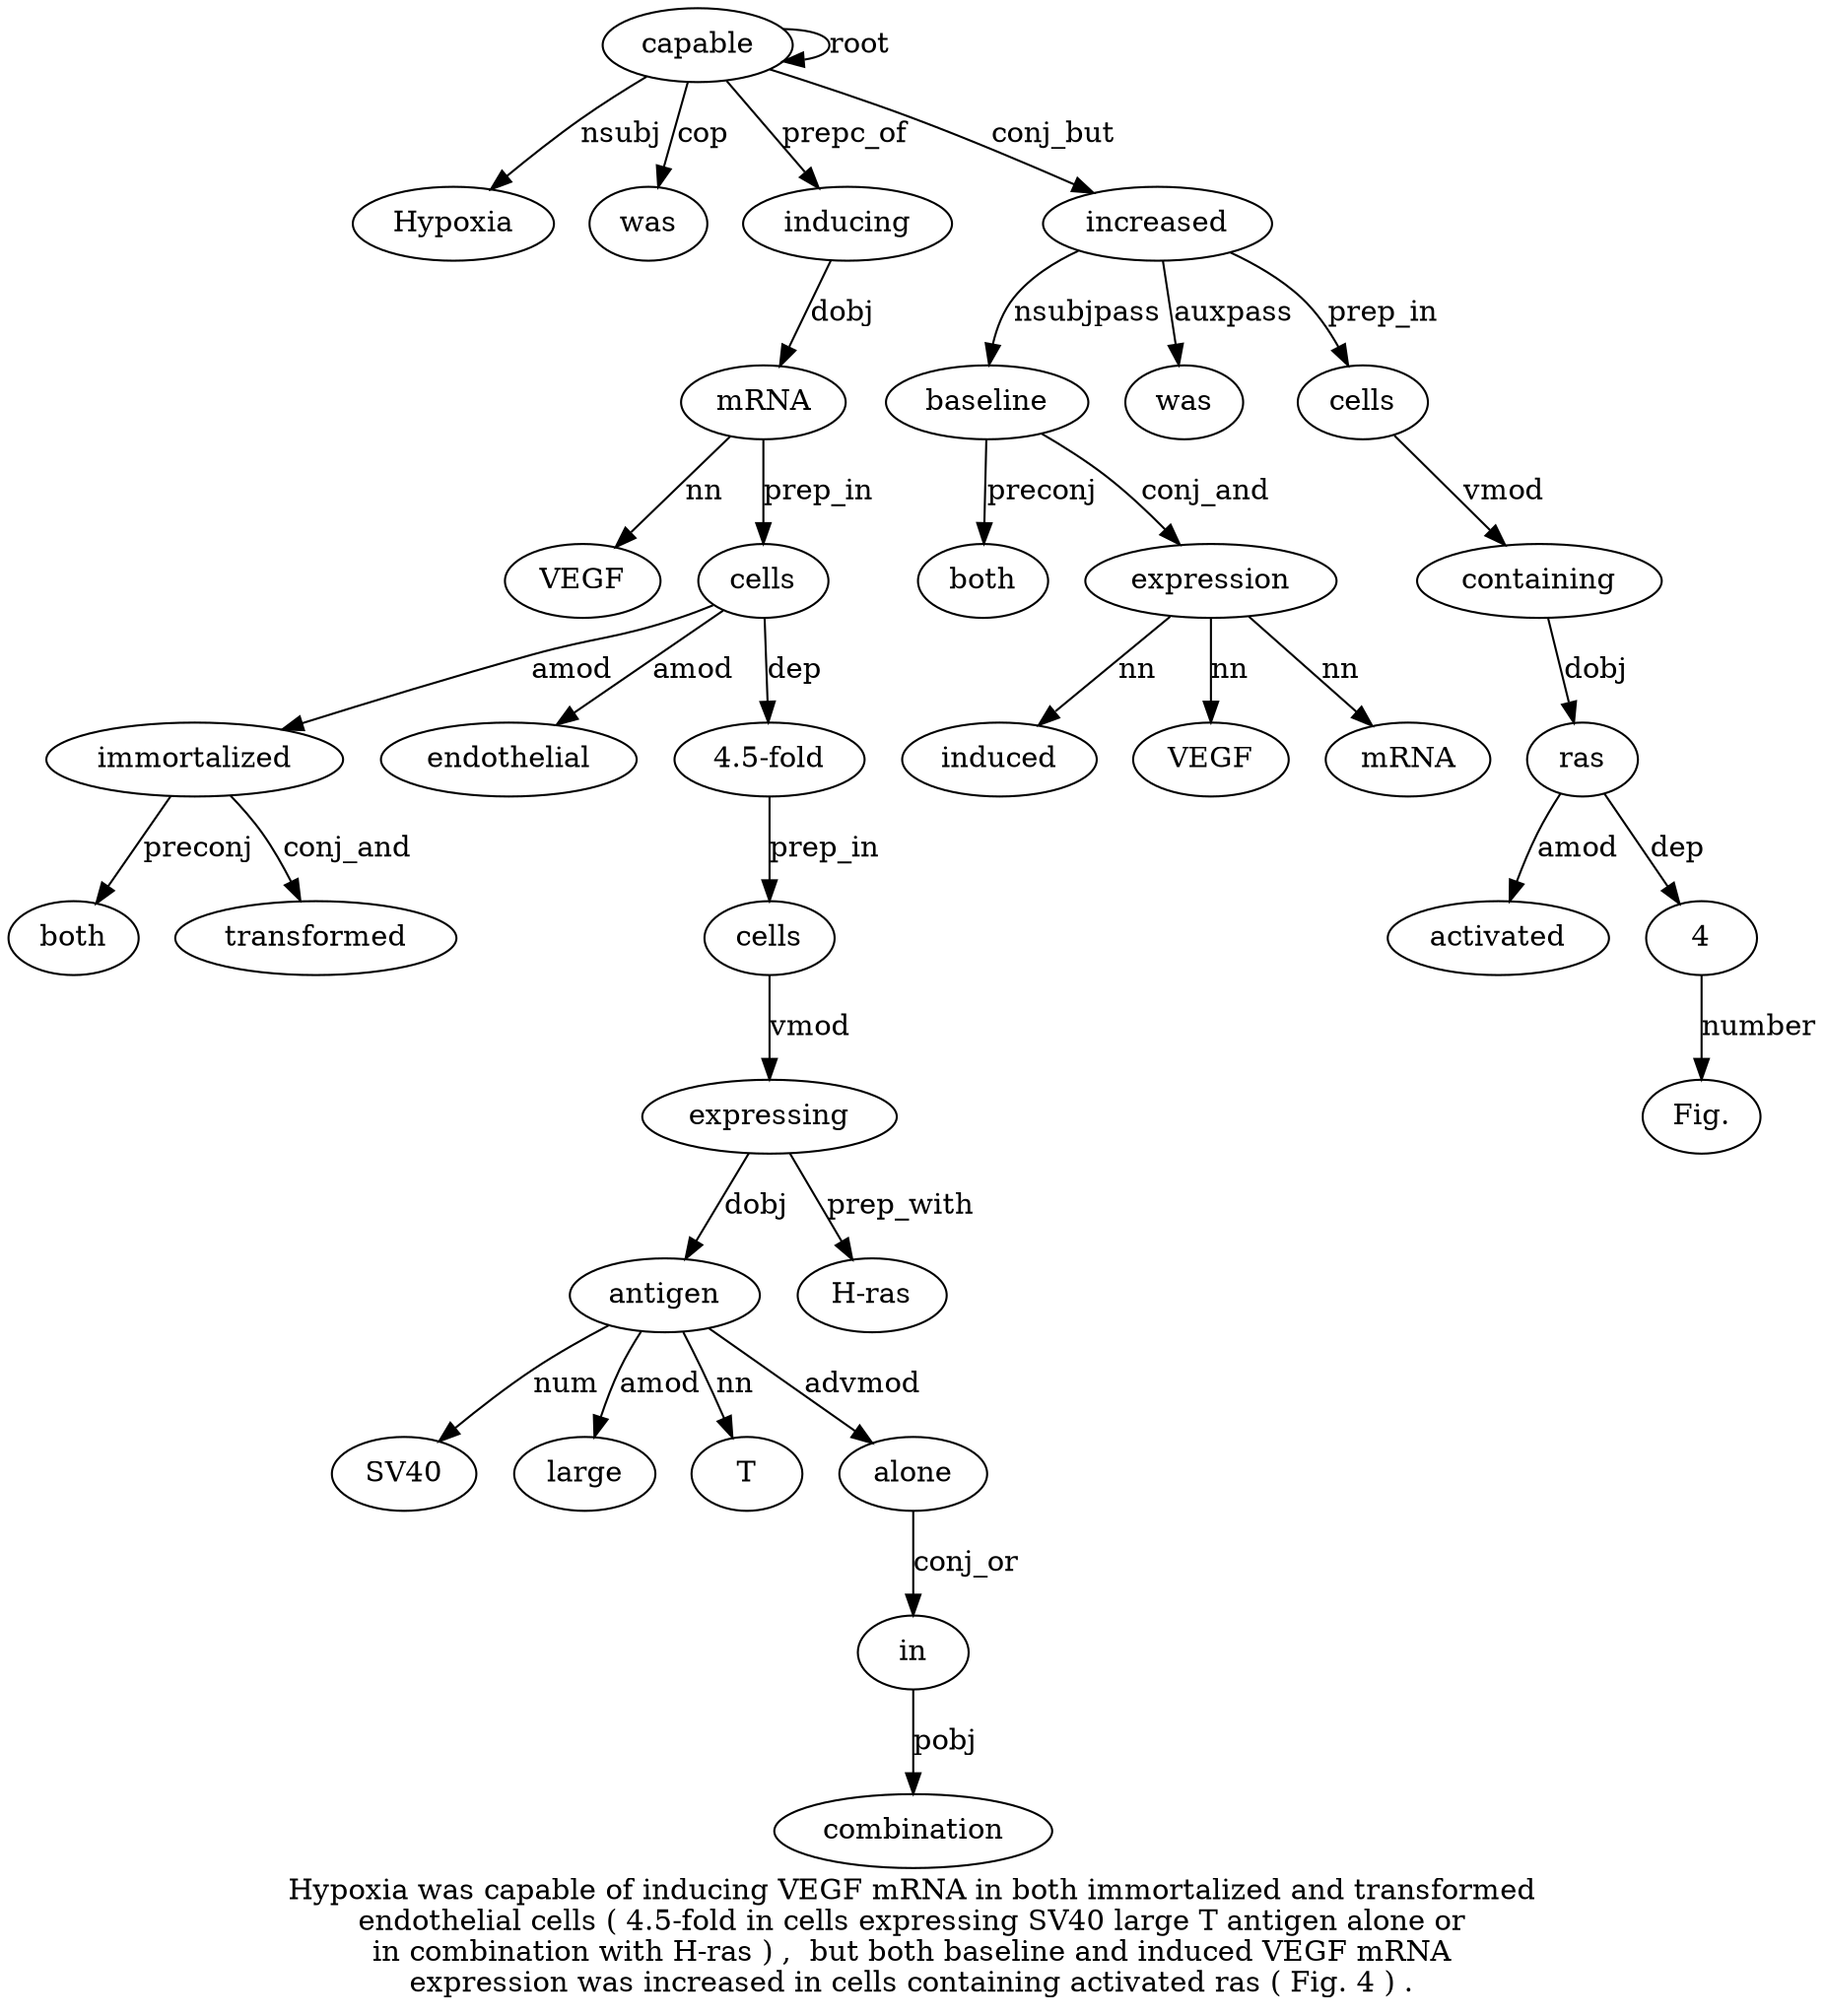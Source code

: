 digraph "Hypoxia was capable of inducing VEGF mRNA in both immortalized and transformed endothelial cells ( 4.5-fold in cells expressing SV40 large T antigen alone or in combination with H-ras ) ,  but both baseline and induced VEGF mRNA expression was increased in cells containing activated ras ( Fig. 4 ) ." {
label="Hypoxia was capable of inducing VEGF mRNA in both immortalized and transformed
endothelial cells ( 4.5-fold in cells expressing SV40 large T antigen alone or
in combination with H-ras ) ,  but both baseline and induced VEGF mRNA
expression was increased in cells containing activated ras ( Fig. 4 ) .";
capable3 [style=filled, fillcolor=white, label=capable];
Hypoxia1 [style=filled, fillcolor=white, label=Hypoxia];
capable3 -> Hypoxia1  [label=nsubj];
was2 [style=filled, fillcolor=white, label=was];
capable3 -> was2  [label=cop];
capable3 -> capable3  [label=root];
inducing5 [style=filled, fillcolor=white, label=inducing];
capable3 -> inducing5  [label=prepc_of];
mRNA7 [style=filled, fillcolor=white, label=mRNA];
VEGF6 [style=filled, fillcolor=white, label=VEGF];
mRNA7 -> VEGF6  [label=nn];
inducing5 -> mRNA7  [label=dobj];
immortalized10 [style=filled, fillcolor=white, label=immortalized];
both9 [style=filled, fillcolor=white, label=both];
immortalized10 -> both9  [label=preconj];
cells14 [style=filled, fillcolor=white, label=cells];
cells14 -> immortalized10  [label=amod];
transformed12 [style=filled, fillcolor=white, label=transformed];
immortalized10 -> transformed12  [label=conj_and];
endothelial13 [style=filled, fillcolor=white, label=endothelial];
cells14 -> endothelial13  [label=amod];
mRNA7 -> cells14  [label=prep_in];
"4.5-fold16" [style=filled, fillcolor=white, label="4.5-fold"];
cells14 -> "4.5-fold16"  [label=dep];
cells18 [style=filled, fillcolor=white, label=cells];
"4.5-fold16" -> cells18  [label=prep_in];
expressing19 [style=filled, fillcolor=white, label=expressing];
cells18 -> expressing19  [label=vmod];
antigen23 [style=filled, fillcolor=white, label=antigen];
SV402 [style=filled, fillcolor=white, label=SV40];
antigen23 -> SV402  [label=num];
large21 [style=filled, fillcolor=white, label=large];
antigen23 -> large21  [label=amod];
T22 [style=filled, fillcolor=white, label=T];
antigen23 -> T22  [label=nn];
expressing19 -> antigen23  [label=dobj];
alone24 [style=filled, fillcolor=white, label=alone];
antigen23 -> alone24  [label=advmod];
in26 [style=filled, fillcolor=white, label=in];
alone24 -> in26  [label=conj_or];
combination27 [style=filled, fillcolor=white, label=combination];
in26 -> combination27  [label=pobj];
"H-ras29" [style=filled, fillcolor=white, label="H-ras"];
expressing19 -> "H-ras29"  [label=prep_with];
baseline34 [style=filled, fillcolor=white, label=baseline];
both33 [style=filled, fillcolor=white, label=both];
baseline34 -> both33  [label=preconj];
increased41 [style=filled, fillcolor=white, label=increased];
increased41 -> baseline34  [label=nsubjpass];
expression39 [style=filled, fillcolor=white, label=expression];
induced36 [style=filled, fillcolor=white, label=induced];
expression39 -> induced36  [label=nn];
VEGF37 [style=filled, fillcolor=white, label=VEGF];
expression39 -> VEGF37  [label=nn];
mRNA38 [style=filled, fillcolor=white, label=mRNA];
expression39 -> mRNA38  [label=nn];
baseline34 -> expression39  [label=conj_and];
was40 [style=filled, fillcolor=white, label=was];
increased41 -> was40  [label=auxpass];
capable3 -> increased41  [label=conj_but];
cells43 [style=filled, fillcolor=white, label=cells];
increased41 -> cells43  [label=prep_in];
containing44 [style=filled, fillcolor=white, label=containing];
cells43 -> containing44  [label=vmod];
ras46 [style=filled, fillcolor=white, label=ras];
activated45 [style=filled, fillcolor=white, label=activated];
ras46 -> activated45  [label=amod];
containing44 -> ras46  [label=dobj];
449 [style=filled, fillcolor=white, label=4];
"Fig.48" [style=filled, fillcolor=white, label="Fig."];
449 -> "Fig.48"  [label=number];
ras46 -> 449  [label=dep];
}
